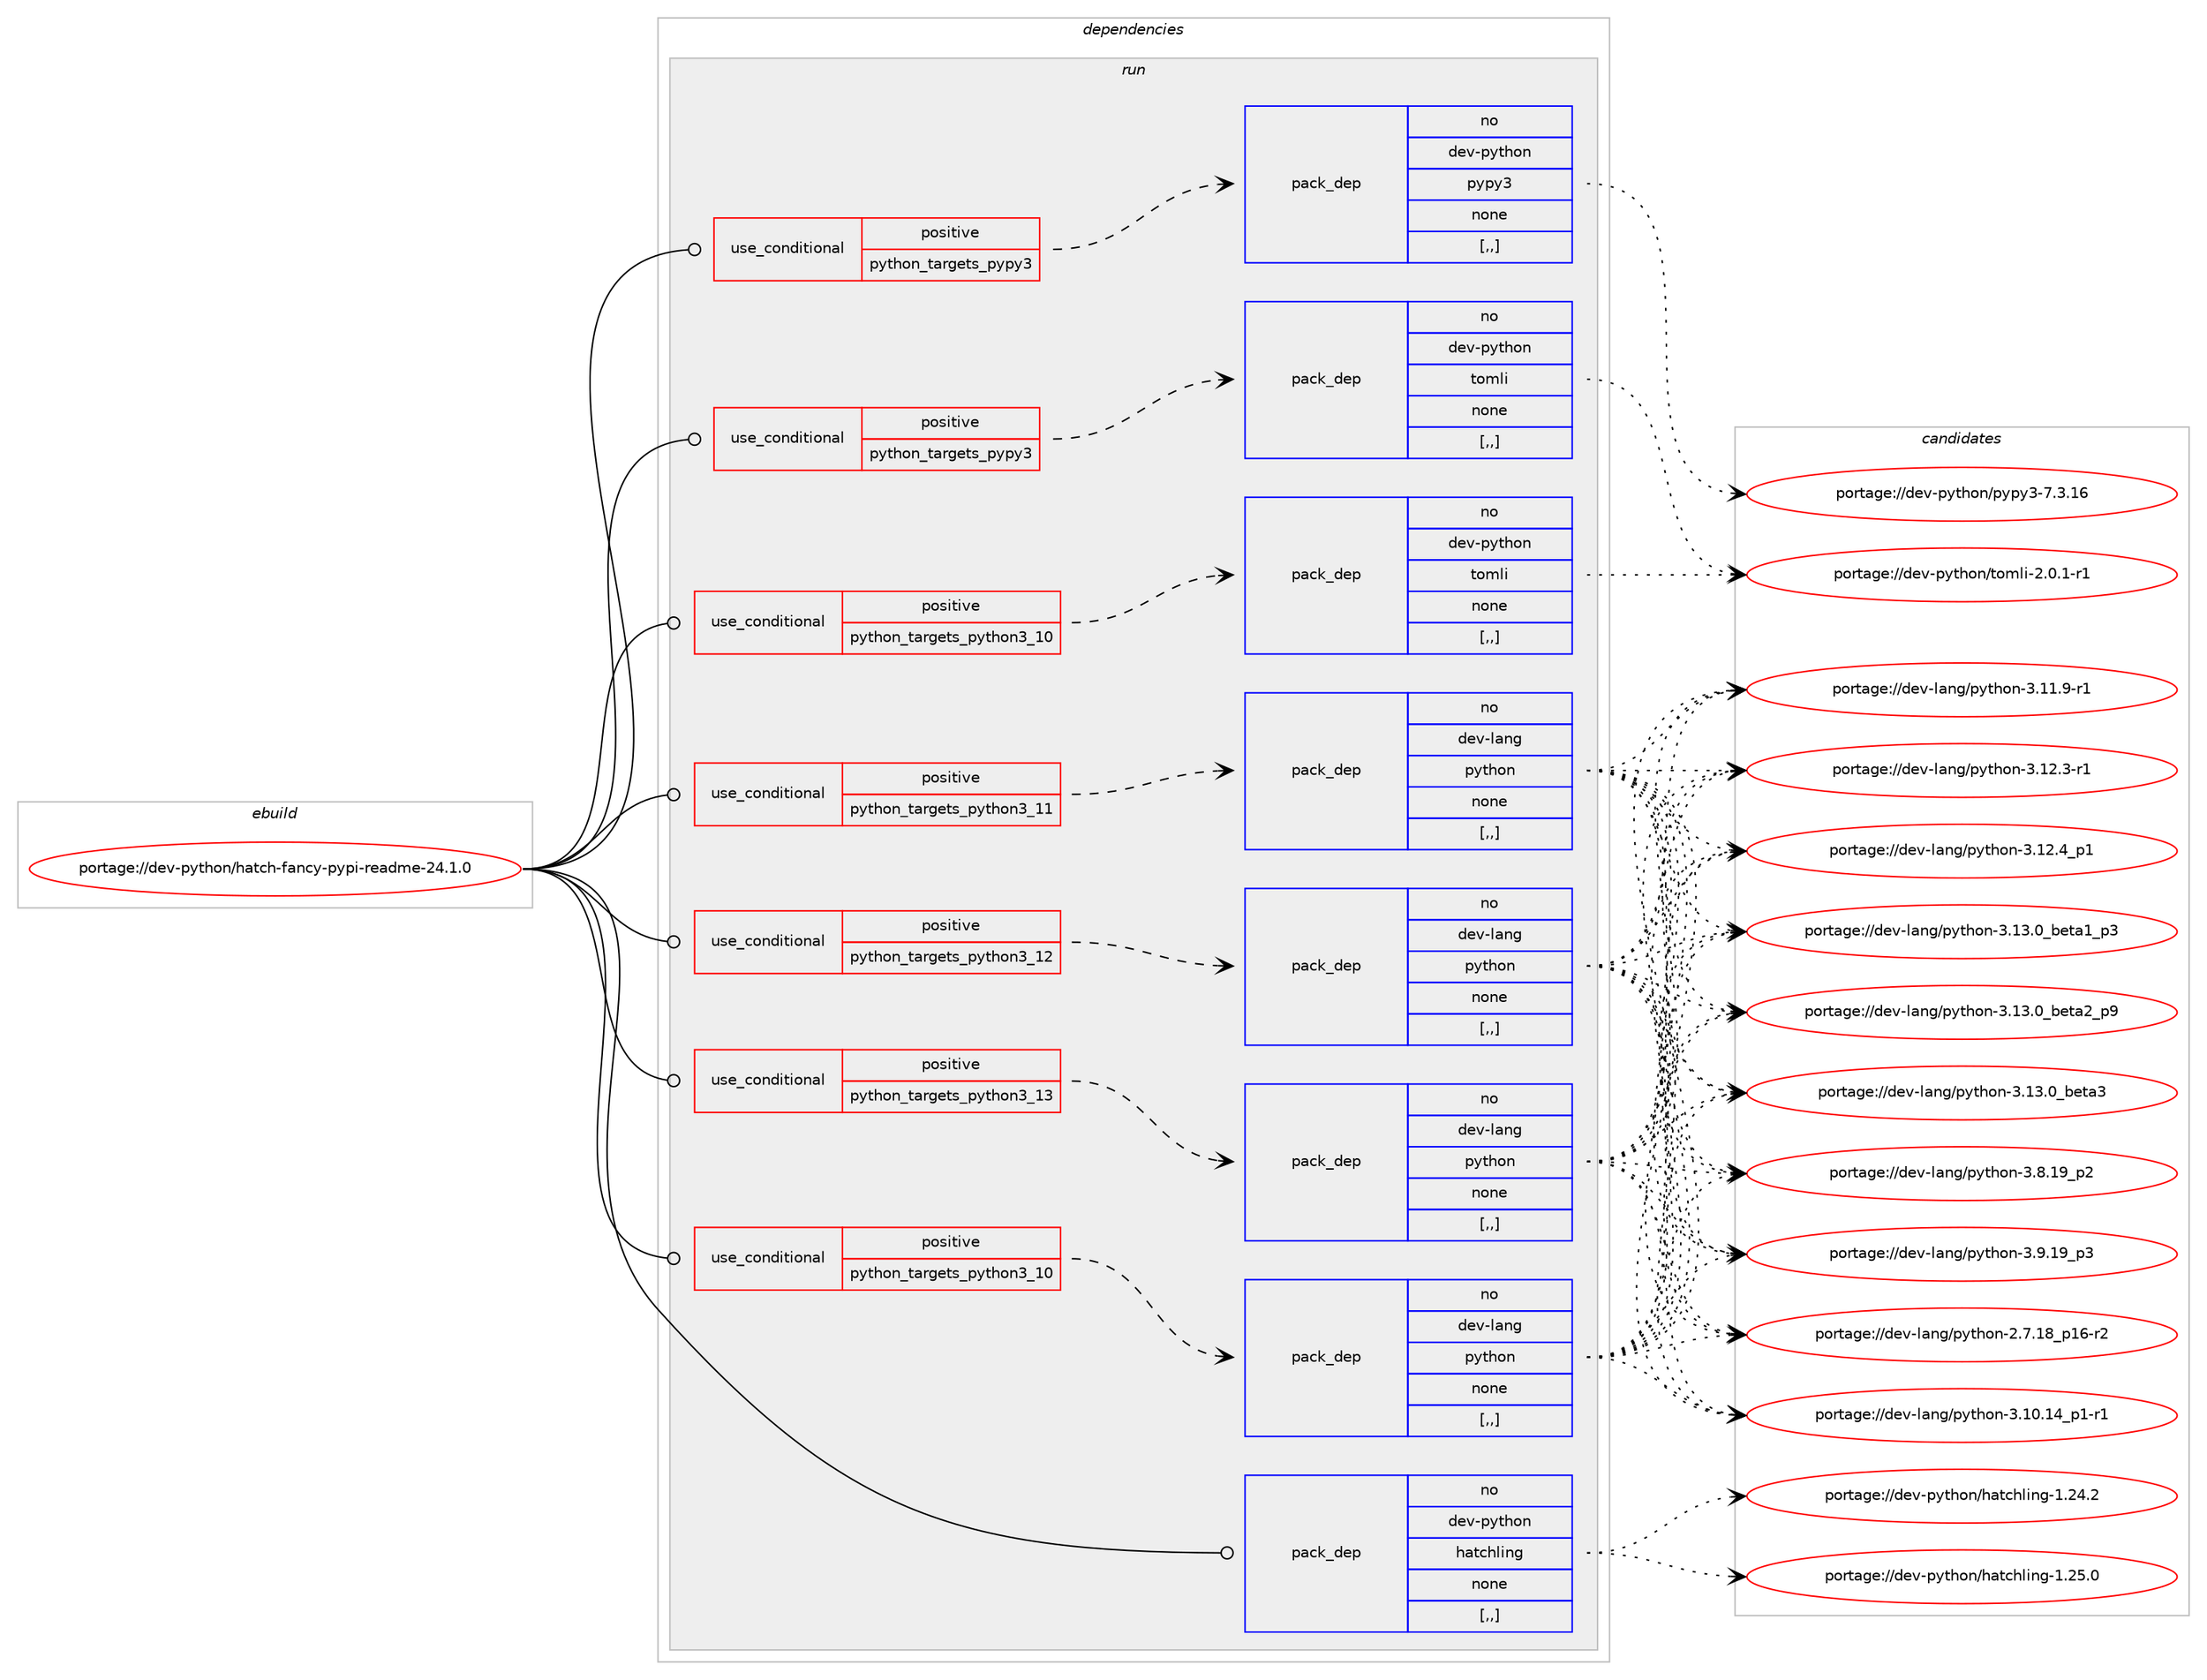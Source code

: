 digraph prolog {

# *************
# Graph options
# *************

newrank=true;
concentrate=true;
compound=true;
graph [rankdir=LR,fontname=Helvetica,fontsize=10,ranksep=1.5];#, ranksep=2.5, nodesep=0.2];
edge  [arrowhead=vee];
node  [fontname=Helvetica,fontsize=10];

# **********
# The ebuild
# **********

subgraph cluster_leftcol {
color=gray;
rank=same;
label=<<i>ebuild</i>>;
id [label="portage://dev-python/hatch-fancy-pypi-readme-24.1.0", color=red, width=4, href="../dev-python/hatch-fancy-pypi-readme-24.1.0.svg"];
}

# ****************
# The dependencies
# ****************

subgraph cluster_midcol {
color=gray;
label=<<i>dependencies</i>>;
subgraph cluster_compile {
fillcolor="#eeeeee";
style=filled;
label=<<i>compile</i>>;
}
subgraph cluster_compileandrun {
fillcolor="#eeeeee";
style=filled;
label=<<i>compile and run</i>>;
}
subgraph cluster_run {
fillcolor="#eeeeee";
style=filled;
label=<<i>run</i>>;
subgraph cond32299 {
dependency144053 [label=<<TABLE BORDER="0" CELLBORDER="1" CELLSPACING="0" CELLPADDING="4"><TR><TD ROWSPAN="3" CELLPADDING="10">use_conditional</TD></TR><TR><TD>positive</TD></TR><TR><TD>python_targets_pypy3</TD></TR></TABLE>>, shape=none, color=red];
subgraph pack110539 {
dependency144054 [label=<<TABLE BORDER="0" CELLBORDER="1" CELLSPACING="0" CELLPADDING="4" WIDTH="220"><TR><TD ROWSPAN="6" CELLPADDING="30">pack_dep</TD></TR><TR><TD WIDTH="110">no</TD></TR><TR><TD>dev-python</TD></TR><TR><TD>pypy3</TD></TR><TR><TD>none</TD></TR><TR><TD>[,,]</TD></TR></TABLE>>, shape=none, color=blue];
}
dependency144053:e -> dependency144054:w [weight=20,style="dashed",arrowhead="vee"];
}
id:e -> dependency144053:w [weight=20,style="solid",arrowhead="odot"];
subgraph cond32300 {
dependency144055 [label=<<TABLE BORDER="0" CELLBORDER="1" CELLSPACING="0" CELLPADDING="4"><TR><TD ROWSPAN="3" CELLPADDING="10">use_conditional</TD></TR><TR><TD>positive</TD></TR><TR><TD>python_targets_pypy3</TD></TR></TABLE>>, shape=none, color=red];
subgraph pack110540 {
dependency144056 [label=<<TABLE BORDER="0" CELLBORDER="1" CELLSPACING="0" CELLPADDING="4" WIDTH="220"><TR><TD ROWSPAN="6" CELLPADDING="30">pack_dep</TD></TR><TR><TD WIDTH="110">no</TD></TR><TR><TD>dev-python</TD></TR><TR><TD>tomli</TD></TR><TR><TD>none</TD></TR><TR><TD>[,,]</TD></TR></TABLE>>, shape=none, color=blue];
}
dependency144055:e -> dependency144056:w [weight=20,style="dashed",arrowhead="vee"];
}
id:e -> dependency144055:w [weight=20,style="solid",arrowhead="odot"];
subgraph cond32301 {
dependency144057 [label=<<TABLE BORDER="0" CELLBORDER="1" CELLSPACING="0" CELLPADDING="4"><TR><TD ROWSPAN="3" CELLPADDING="10">use_conditional</TD></TR><TR><TD>positive</TD></TR><TR><TD>python_targets_python3_10</TD></TR></TABLE>>, shape=none, color=red];
subgraph pack110541 {
dependency144058 [label=<<TABLE BORDER="0" CELLBORDER="1" CELLSPACING="0" CELLPADDING="4" WIDTH="220"><TR><TD ROWSPAN="6" CELLPADDING="30">pack_dep</TD></TR><TR><TD WIDTH="110">no</TD></TR><TR><TD>dev-lang</TD></TR><TR><TD>python</TD></TR><TR><TD>none</TD></TR><TR><TD>[,,]</TD></TR></TABLE>>, shape=none, color=blue];
}
dependency144057:e -> dependency144058:w [weight=20,style="dashed",arrowhead="vee"];
}
id:e -> dependency144057:w [weight=20,style="solid",arrowhead="odot"];
subgraph cond32302 {
dependency144059 [label=<<TABLE BORDER="0" CELLBORDER="1" CELLSPACING="0" CELLPADDING="4"><TR><TD ROWSPAN="3" CELLPADDING="10">use_conditional</TD></TR><TR><TD>positive</TD></TR><TR><TD>python_targets_python3_10</TD></TR></TABLE>>, shape=none, color=red];
subgraph pack110542 {
dependency144060 [label=<<TABLE BORDER="0" CELLBORDER="1" CELLSPACING="0" CELLPADDING="4" WIDTH="220"><TR><TD ROWSPAN="6" CELLPADDING="30">pack_dep</TD></TR><TR><TD WIDTH="110">no</TD></TR><TR><TD>dev-python</TD></TR><TR><TD>tomli</TD></TR><TR><TD>none</TD></TR><TR><TD>[,,]</TD></TR></TABLE>>, shape=none, color=blue];
}
dependency144059:e -> dependency144060:w [weight=20,style="dashed",arrowhead="vee"];
}
id:e -> dependency144059:w [weight=20,style="solid",arrowhead="odot"];
subgraph cond32303 {
dependency144061 [label=<<TABLE BORDER="0" CELLBORDER="1" CELLSPACING="0" CELLPADDING="4"><TR><TD ROWSPAN="3" CELLPADDING="10">use_conditional</TD></TR><TR><TD>positive</TD></TR><TR><TD>python_targets_python3_11</TD></TR></TABLE>>, shape=none, color=red];
subgraph pack110543 {
dependency144062 [label=<<TABLE BORDER="0" CELLBORDER="1" CELLSPACING="0" CELLPADDING="4" WIDTH="220"><TR><TD ROWSPAN="6" CELLPADDING="30">pack_dep</TD></TR><TR><TD WIDTH="110">no</TD></TR><TR><TD>dev-lang</TD></TR><TR><TD>python</TD></TR><TR><TD>none</TD></TR><TR><TD>[,,]</TD></TR></TABLE>>, shape=none, color=blue];
}
dependency144061:e -> dependency144062:w [weight=20,style="dashed",arrowhead="vee"];
}
id:e -> dependency144061:w [weight=20,style="solid",arrowhead="odot"];
subgraph cond32304 {
dependency144063 [label=<<TABLE BORDER="0" CELLBORDER="1" CELLSPACING="0" CELLPADDING="4"><TR><TD ROWSPAN="3" CELLPADDING="10">use_conditional</TD></TR><TR><TD>positive</TD></TR><TR><TD>python_targets_python3_12</TD></TR></TABLE>>, shape=none, color=red];
subgraph pack110544 {
dependency144064 [label=<<TABLE BORDER="0" CELLBORDER="1" CELLSPACING="0" CELLPADDING="4" WIDTH="220"><TR><TD ROWSPAN="6" CELLPADDING="30">pack_dep</TD></TR><TR><TD WIDTH="110">no</TD></TR><TR><TD>dev-lang</TD></TR><TR><TD>python</TD></TR><TR><TD>none</TD></TR><TR><TD>[,,]</TD></TR></TABLE>>, shape=none, color=blue];
}
dependency144063:e -> dependency144064:w [weight=20,style="dashed",arrowhead="vee"];
}
id:e -> dependency144063:w [weight=20,style="solid",arrowhead="odot"];
subgraph cond32305 {
dependency144065 [label=<<TABLE BORDER="0" CELLBORDER="1" CELLSPACING="0" CELLPADDING="4"><TR><TD ROWSPAN="3" CELLPADDING="10">use_conditional</TD></TR><TR><TD>positive</TD></TR><TR><TD>python_targets_python3_13</TD></TR></TABLE>>, shape=none, color=red];
subgraph pack110545 {
dependency144066 [label=<<TABLE BORDER="0" CELLBORDER="1" CELLSPACING="0" CELLPADDING="4" WIDTH="220"><TR><TD ROWSPAN="6" CELLPADDING="30">pack_dep</TD></TR><TR><TD WIDTH="110">no</TD></TR><TR><TD>dev-lang</TD></TR><TR><TD>python</TD></TR><TR><TD>none</TD></TR><TR><TD>[,,]</TD></TR></TABLE>>, shape=none, color=blue];
}
dependency144065:e -> dependency144066:w [weight=20,style="dashed",arrowhead="vee"];
}
id:e -> dependency144065:w [weight=20,style="solid",arrowhead="odot"];
subgraph pack110546 {
dependency144067 [label=<<TABLE BORDER="0" CELLBORDER="1" CELLSPACING="0" CELLPADDING="4" WIDTH="220"><TR><TD ROWSPAN="6" CELLPADDING="30">pack_dep</TD></TR><TR><TD WIDTH="110">no</TD></TR><TR><TD>dev-python</TD></TR><TR><TD>hatchling</TD></TR><TR><TD>none</TD></TR><TR><TD>[,,]</TD></TR></TABLE>>, shape=none, color=blue];
}
id:e -> dependency144067:w [weight=20,style="solid",arrowhead="odot"];
}
}

# **************
# The candidates
# **************

subgraph cluster_choices {
rank=same;
color=gray;
label=<<i>candidates</i>>;

subgraph choice110539 {
color=black;
nodesep=1;
choice10010111845112121116104111110471121211121215145554651464954 [label="portage://dev-python/pypy3-7.3.16", color=red, width=4,href="../dev-python/pypy3-7.3.16.svg"];
dependency144054:e -> choice10010111845112121116104111110471121211121215145554651464954:w [style=dotted,weight="100"];
}
subgraph choice110540 {
color=black;
nodesep=1;
choice10010111845112121116104111110471161111091081054550464846494511449 [label="portage://dev-python/tomli-2.0.1-r1", color=red, width=4,href="../dev-python/tomli-2.0.1-r1.svg"];
dependency144056:e -> choice10010111845112121116104111110471161111091081054550464846494511449:w [style=dotted,weight="100"];
}
subgraph choice110541 {
color=black;
nodesep=1;
choice100101118451089711010347112121116104111110455046554649569511249544511450 [label="portage://dev-lang/python-2.7.18_p16-r2", color=red, width=4,href="../dev-lang/python-2.7.18_p16-r2.svg"];
choice100101118451089711010347112121116104111110455146494846495295112494511449 [label="portage://dev-lang/python-3.10.14_p1-r1", color=red, width=4,href="../dev-lang/python-3.10.14_p1-r1.svg"];
choice100101118451089711010347112121116104111110455146494946574511449 [label="portage://dev-lang/python-3.11.9-r1", color=red, width=4,href="../dev-lang/python-3.11.9-r1.svg"];
choice100101118451089711010347112121116104111110455146495046514511449 [label="portage://dev-lang/python-3.12.3-r1", color=red, width=4,href="../dev-lang/python-3.12.3-r1.svg"];
choice100101118451089711010347112121116104111110455146495046529511249 [label="portage://dev-lang/python-3.12.4_p1", color=red, width=4,href="../dev-lang/python-3.12.4_p1.svg"];
choice10010111845108971101034711212111610411111045514649514648959810111697499511251 [label="portage://dev-lang/python-3.13.0_beta1_p3", color=red, width=4,href="../dev-lang/python-3.13.0_beta1_p3.svg"];
choice10010111845108971101034711212111610411111045514649514648959810111697509511257 [label="portage://dev-lang/python-3.13.0_beta2_p9", color=red, width=4,href="../dev-lang/python-3.13.0_beta2_p9.svg"];
choice1001011184510897110103471121211161041111104551464951464895981011169751 [label="portage://dev-lang/python-3.13.0_beta3", color=red, width=4,href="../dev-lang/python-3.13.0_beta3.svg"];
choice100101118451089711010347112121116104111110455146564649579511250 [label="portage://dev-lang/python-3.8.19_p2", color=red, width=4,href="../dev-lang/python-3.8.19_p2.svg"];
choice100101118451089711010347112121116104111110455146574649579511251 [label="portage://dev-lang/python-3.9.19_p3", color=red, width=4,href="../dev-lang/python-3.9.19_p3.svg"];
dependency144058:e -> choice100101118451089711010347112121116104111110455046554649569511249544511450:w [style=dotted,weight="100"];
dependency144058:e -> choice100101118451089711010347112121116104111110455146494846495295112494511449:w [style=dotted,weight="100"];
dependency144058:e -> choice100101118451089711010347112121116104111110455146494946574511449:w [style=dotted,weight="100"];
dependency144058:e -> choice100101118451089711010347112121116104111110455146495046514511449:w [style=dotted,weight="100"];
dependency144058:e -> choice100101118451089711010347112121116104111110455146495046529511249:w [style=dotted,weight="100"];
dependency144058:e -> choice10010111845108971101034711212111610411111045514649514648959810111697499511251:w [style=dotted,weight="100"];
dependency144058:e -> choice10010111845108971101034711212111610411111045514649514648959810111697509511257:w [style=dotted,weight="100"];
dependency144058:e -> choice1001011184510897110103471121211161041111104551464951464895981011169751:w [style=dotted,weight="100"];
dependency144058:e -> choice100101118451089711010347112121116104111110455146564649579511250:w [style=dotted,weight="100"];
dependency144058:e -> choice100101118451089711010347112121116104111110455146574649579511251:w [style=dotted,weight="100"];
}
subgraph choice110542 {
color=black;
nodesep=1;
choice10010111845112121116104111110471161111091081054550464846494511449 [label="portage://dev-python/tomli-2.0.1-r1", color=red, width=4,href="../dev-python/tomli-2.0.1-r1.svg"];
dependency144060:e -> choice10010111845112121116104111110471161111091081054550464846494511449:w [style=dotted,weight="100"];
}
subgraph choice110543 {
color=black;
nodesep=1;
choice100101118451089711010347112121116104111110455046554649569511249544511450 [label="portage://dev-lang/python-2.7.18_p16-r2", color=red, width=4,href="../dev-lang/python-2.7.18_p16-r2.svg"];
choice100101118451089711010347112121116104111110455146494846495295112494511449 [label="portage://dev-lang/python-3.10.14_p1-r1", color=red, width=4,href="../dev-lang/python-3.10.14_p1-r1.svg"];
choice100101118451089711010347112121116104111110455146494946574511449 [label="portage://dev-lang/python-3.11.9-r1", color=red, width=4,href="../dev-lang/python-3.11.9-r1.svg"];
choice100101118451089711010347112121116104111110455146495046514511449 [label="portage://dev-lang/python-3.12.3-r1", color=red, width=4,href="../dev-lang/python-3.12.3-r1.svg"];
choice100101118451089711010347112121116104111110455146495046529511249 [label="portage://dev-lang/python-3.12.4_p1", color=red, width=4,href="../dev-lang/python-3.12.4_p1.svg"];
choice10010111845108971101034711212111610411111045514649514648959810111697499511251 [label="portage://dev-lang/python-3.13.0_beta1_p3", color=red, width=4,href="../dev-lang/python-3.13.0_beta1_p3.svg"];
choice10010111845108971101034711212111610411111045514649514648959810111697509511257 [label="portage://dev-lang/python-3.13.0_beta2_p9", color=red, width=4,href="../dev-lang/python-3.13.0_beta2_p9.svg"];
choice1001011184510897110103471121211161041111104551464951464895981011169751 [label="portage://dev-lang/python-3.13.0_beta3", color=red, width=4,href="../dev-lang/python-3.13.0_beta3.svg"];
choice100101118451089711010347112121116104111110455146564649579511250 [label="portage://dev-lang/python-3.8.19_p2", color=red, width=4,href="../dev-lang/python-3.8.19_p2.svg"];
choice100101118451089711010347112121116104111110455146574649579511251 [label="portage://dev-lang/python-3.9.19_p3", color=red, width=4,href="../dev-lang/python-3.9.19_p3.svg"];
dependency144062:e -> choice100101118451089711010347112121116104111110455046554649569511249544511450:w [style=dotted,weight="100"];
dependency144062:e -> choice100101118451089711010347112121116104111110455146494846495295112494511449:w [style=dotted,weight="100"];
dependency144062:e -> choice100101118451089711010347112121116104111110455146494946574511449:w [style=dotted,weight="100"];
dependency144062:e -> choice100101118451089711010347112121116104111110455146495046514511449:w [style=dotted,weight="100"];
dependency144062:e -> choice100101118451089711010347112121116104111110455146495046529511249:w [style=dotted,weight="100"];
dependency144062:e -> choice10010111845108971101034711212111610411111045514649514648959810111697499511251:w [style=dotted,weight="100"];
dependency144062:e -> choice10010111845108971101034711212111610411111045514649514648959810111697509511257:w [style=dotted,weight="100"];
dependency144062:e -> choice1001011184510897110103471121211161041111104551464951464895981011169751:w [style=dotted,weight="100"];
dependency144062:e -> choice100101118451089711010347112121116104111110455146564649579511250:w [style=dotted,weight="100"];
dependency144062:e -> choice100101118451089711010347112121116104111110455146574649579511251:w [style=dotted,weight="100"];
}
subgraph choice110544 {
color=black;
nodesep=1;
choice100101118451089711010347112121116104111110455046554649569511249544511450 [label="portage://dev-lang/python-2.7.18_p16-r2", color=red, width=4,href="../dev-lang/python-2.7.18_p16-r2.svg"];
choice100101118451089711010347112121116104111110455146494846495295112494511449 [label="portage://dev-lang/python-3.10.14_p1-r1", color=red, width=4,href="../dev-lang/python-3.10.14_p1-r1.svg"];
choice100101118451089711010347112121116104111110455146494946574511449 [label="portage://dev-lang/python-3.11.9-r1", color=red, width=4,href="../dev-lang/python-3.11.9-r1.svg"];
choice100101118451089711010347112121116104111110455146495046514511449 [label="portage://dev-lang/python-3.12.3-r1", color=red, width=4,href="../dev-lang/python-3.12.3-r1.svg"];
choice100101118451089711010347112121116104111110455146495046529511249 [label="portage://dev-lang/python-3.12.4_p1", color=red, width=4,href="../dev-lang/python-3.12.4_p1.svg"];
choice10010111845108971101034711212111610411111045514649514648959810111697499511251 [label="portage://dev-lang/python-3.13.0_beta1_p3", color=red, width=4,href="../dev-lang/python-3.13.0_beta1_p3.svg"];
choice10010111845108971101034711212111610411111045514649514648959810111697509511257 [label="portage://dev-lang/python-3.13.0_beta2_p9", color=red, width=4,href="../dev-lang/python-3.13.0_beta2_p9.svg"];
choice1001011184510897110103471121211161041111104551464951464895981011169751 [label="portage://dev-lang/python-3.13.0_beta3", color=red, width=4,href="../dev-lang/python-3.13.0_beta3.svg"];
choice100101118451089711010347112121116104111110455146564649579511250 [label="portage://dev-lang/python-3.8.19_p2", color=red, width=4,href="../dev-lang/python-3.8.19_p2.svg"];
choice100101118451089711010347112121116104111110455146574649579511251 [label="portage://dev-lang/python-3.9.19_p3", color=red, width=4,href="../dev-lang/python-3.9.19_p3.svg"];
dependency144064:e -> choice100101118451089711010347112121116104111110455046554649569511249544511450:w [style=dotted,weight="100"];
dependency144064:e -> choice100101118451089711010347112121116104111110455146494846495295112494511449:w [style=dotted,weight="100"];
dependency144064:e -> choice100101118451089711010347112121116104111110455146494946574511449:w [style=dotted,weight="100"];
dependency144064:e -> choice100101118451089711010347112121116104111110455146495046514511449:w [style=dotted,weight="100"];
dependency144064:e -> choice100101118451089711010347112121116104111110455146495046529511249:w [style=dotted,weight="100"];
dependency144064:e -> choice10010111845108971101034711212111610411111045514649514648959810111697499511251:w [style=dotted,weight="100"];
dependency144064:e -> choice10010111845108971101034711212111610411111045514649514648959810111697509511257:w [style=dotted,weight="100"];
dependency144064:e -> choice1001011184510897110103471121211161041111104551464951464895981011169751:w [style=dotted,weight="100"];
dependency144064:e -> choice100101118451089711010347112121116104111110455146564649579511250:w [style=dotted,weight="100"];
dependency144064:e -> choice100101118451089711010347112121116104111110455146574649579511251:w [style=dotted,weight="100"];
}
subgraph choice110545 {
color=black;
nodesep=1;
choice100101118451089711010347112121116104111110455046554649569511249544511450 [label="portage://dev-lang/python-2.7.18_p16-r2", color=red, width=4,href="../dev-lang/python-2.7.18_p16-r2.svg"];
choice100101118451089711010347112121116104111110455146494846495295112494511449 [label="portage://dev-lang/python-3.10.14_p1-r1", color=red, width=4,href="../dev-lang/python-3.10.14_p1-r1.svg"];
choice100101118451089711010347112121116104111110455146494946574511449 [label="portage://dev-lang/python-3.11.9-r1", color=red, width=4,href="../dev-lang/python-3.11.9-r1.svg"];
choice100101118451089711010347112121116104111110455146495046514511449 [label="portage://dev-lang/python-3.12.3-r1", color=red, width=4,href="../dev-lang/python-3.12.3-r1.svg"];
choice100101118451089711010347112121116104111110455146495046529511249 [label="portage://dev-lang/python-3.12.4_p1", color=red, width=4,href="../dev-lang/python-3.12.4_p1.svg"];
choice10010111845108971101034711212111610411111045514649514648959810111697499511251 [label="portage://dev-lang/python-3.13.0_beta1_p3", color=red, width=4,href="../dev-lang/python-3.13.0_beta1_p3.svg"];
choice10010111845108971101034711212111610411111045514649514648959810111697509511257 [label="portage://dev-lang/python-3.13.0_beta2_p9", color=red, width=4,href="../dev-lang/python-3.13.0_beta2_p9.svg"];
choice1001011184510897110103471121211161041111104551464951464895981011169751 [label="portage://dev-lang/python-3.13.0_beta3", color=red, width=4,href="../dev-lang/python-3.13.0_beta3.svg"];
choice100101118451089711010347112121116104111110455146564649579511250 [label="portage://dev-lang/python-3.8.19_p2", color=red, width=4,href="../dev-lang/python-3.8.19_p2.svg"];
choice100101118451089711010347112121116104111110455146574649579511251 [label="portage://dev-lang/python-3.9.19_p3", color=red, width=4,href="../dev-lang/python-3.9.19_p3.svg"];
dependency144066:e -> choice100101118451089711010347112121116104111110455046554649569511249544511450:w [style=dotted,weight="100"];
dependency144066:e -> choice100101118451089711010347112121116104111110455146494846495295112494511449:w [style=dotted,weight="100"];
dependency144066:e -> choice100101118451089711010347112121116104111110455146494946574511449:w [style=dotted,weight="100"];
dependency144066:e -> choice100101118451089711010347112121116104111110455146495046514511449:w [style=dotted,weight="100"];
dependency144066:e -> choice100101118451089711010347112121116104111110455146495046529511249:w [style=dotted,weight="100"];
dependency144066:e -> choice10010111845108971101034711212111610411111045514649514648959810111697499511251:w [style=dotted,weight="100"];
dependency144066:e -> choice10010111845108971101034711212111610411111045514649514648959810111697509511257:w [style=dotted,weight="100"];
dependency144066:e -> choice1001011184510897110103471121211161041111104551464951464895981011169751:w [style=dotted,weight="100"];
dependency144066:e -> choice100101118451089711010347112121116104111110455146564649579511250:w [style=dotted,weight="100"];
dependency144066:e -> choice100101118451089711010347112121116104111110455146574649579511251:w [style=dotted,weight="100"];
}
subgraph choice110546 {
color=black;
nodesep=1;
choice1001011184511212111610411111047104971169910410810511010345494650524650 [label="portage://dev-python/hatchling-1.24.2", color=red, width=4,href="../dev-python/hatchling-1.24.2.svg"];
choice1001011184511212111610411111047104971169910410810511010345494650534648 [label="portage://dev-python/hatchling-1.25.0", color=red, width=4,href="../dev-python/hatchling-1.25.0.svg"];
dependency144067:e -> choice1001011184511212111610411111047104971169910410810511010345494650524650:w [style=dotted,weight="100"];
dependency144067:e -> choice1001011184511212111610411111047104971169910410810511010345494650534648:w [style=dotted,weight="100"];
}
}

}
